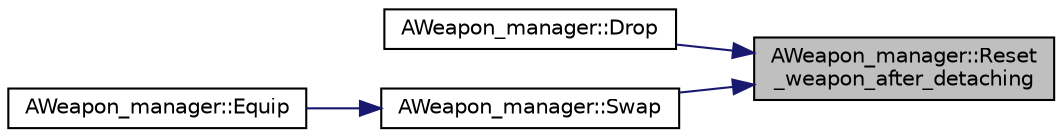 digraph "AWeapon_manager::Reset_weapon_after_detaching"
{
 // LATEX_PDF_SIZE
  edge [fontname="Helvetica",fontsize="10",labelfontname="Helvetica",labelfontsize="10"];
  node [fontname="Helvetica",fontsize="10",shape=record];
  rankdir="RL";
  Node1 [label="AWeapon_manager::Reset\l_weapon_after_detaching",height=0.2,width=0.4,color="black", fillcolor="grey75", style="filled", fontcolor="black",tooltip="무기 버린 후 초기화"];
  Node1 -> Node2 [dir="back",color="midnightblue",fontsize="10",style="solid",fontname="Helvetica"];
  Node2 [label="AWeapon_manager::Drop",height=0.2,width=0.4,color="black", fillcolor="white", style="filled",URL="$class_a_weapon__manager.html#a542f06e92a58349db54f167dcea14a77",tooltip="무기를 맵에다가 버림"];
  Node1 -> Node3 [dir="back",color="midnightblue",fontsize="10",style="solid",fontname="Helvetica"];
  Node3 [label="AWeapon_manager::Swap",height=0.2,width=0.4,color="black", fillcolor="white", style="filled",URL="$class_a_weapon__manager.html#ae54a22ee98e1e73870da417ff73678f1",tooltip="무기 교체"];
  Node3 -> Node4 [dir="back",color="midnightblue",fontsize="10",style="solid",fontname="Helvetica"];
  Node4 [label="AWeapon_manager::Equip",height=0.2,width=0.4,color="black", fillcolor="white", style="filled",URL="$class_a_weapon__manager.html#a57a8a0251decfec0d07b9c856b7c394f",tooltip="무기 착용"];
}
